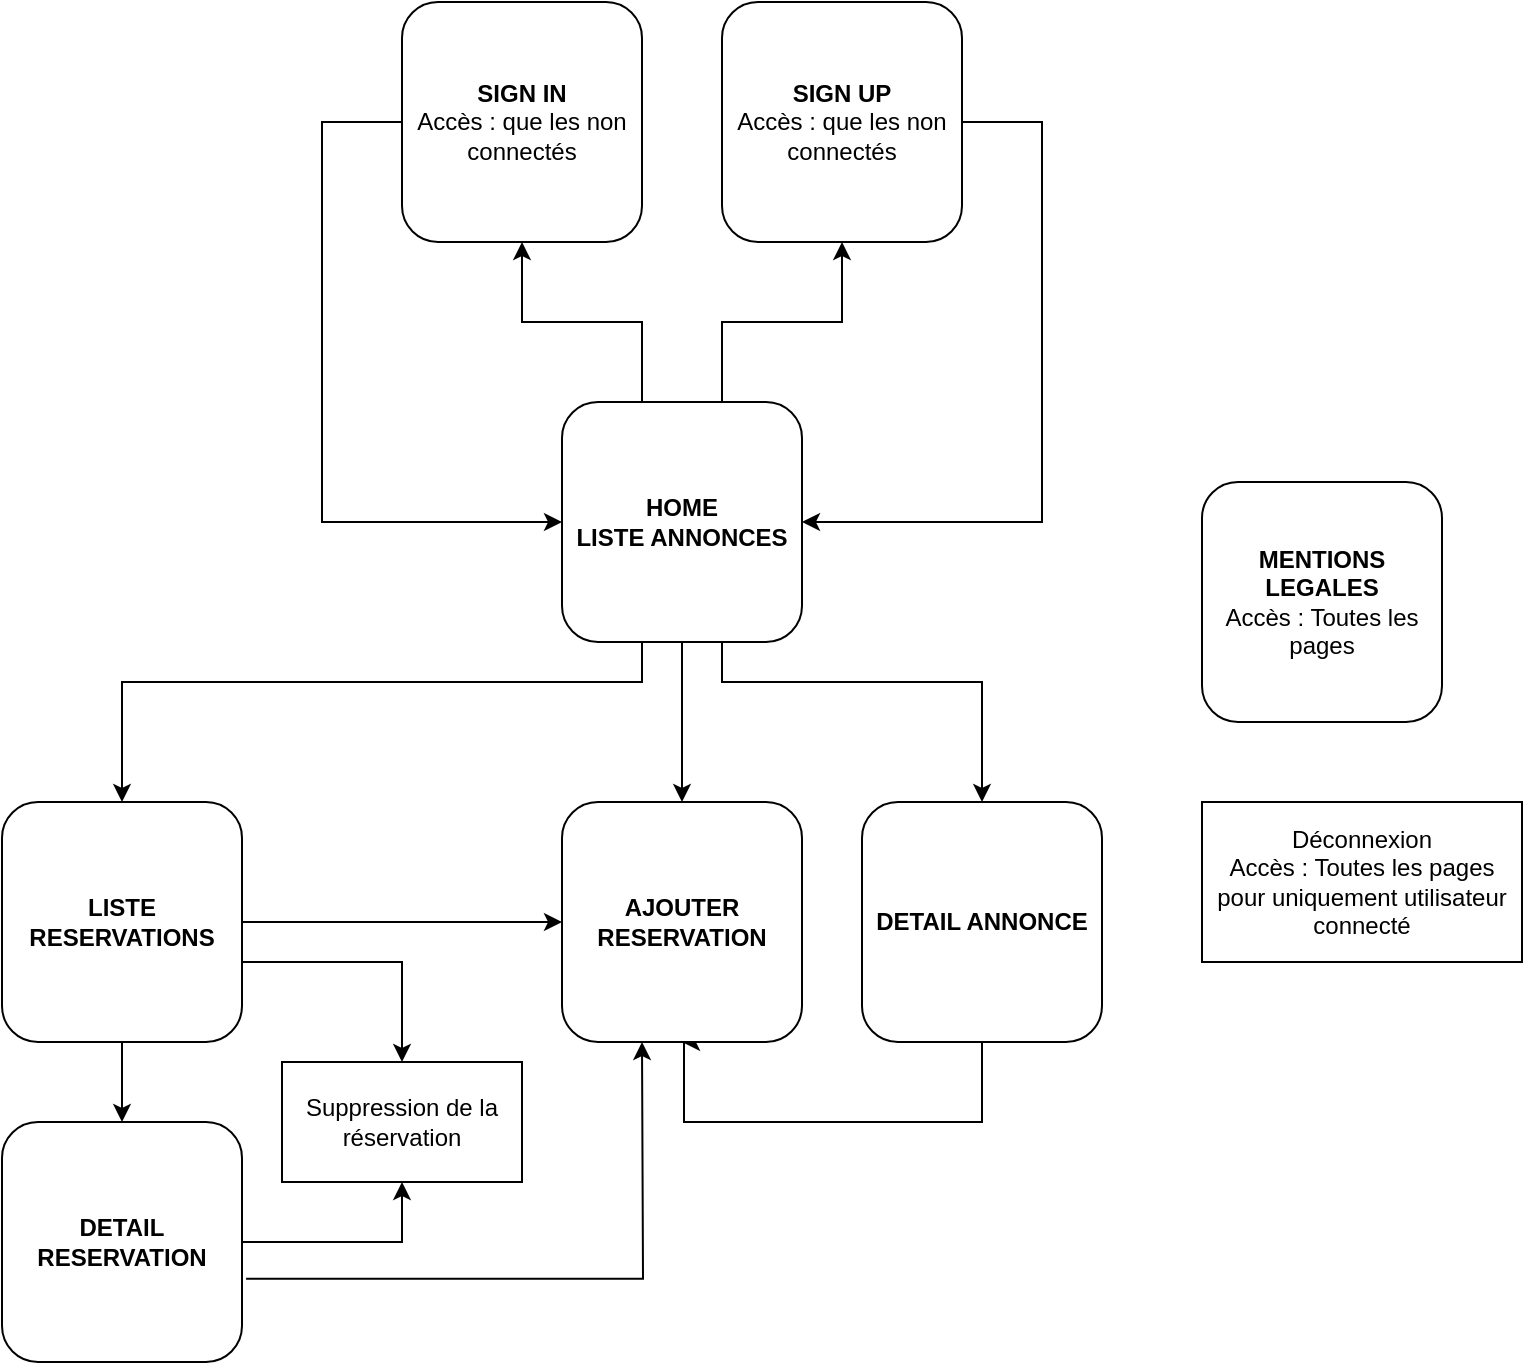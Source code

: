 <mxfile version="25.0.3">
  <diagram id="prtHgNgQTEPvFCAcTncT" name="Page-1">
    <mxGraphModel dx="794" dy="493" grid="1" gridSize="10" guides="1" tooltips="1" connect="1" arrows="1" fold="1" page="1" pageScale="1" pageWidth="827" pageHeight="1169" math="0" shadow="0">
      <root>
        <mxCell id="0" />
        <mxCell id="1" parent="0" />
        <mxCell id="Ms1JmGasTJZOYPKmYcbS-3" style="edgeStyle=orthogonalEdgeStyle;rounded=0;orthogonalLoop=1;jettySize=auto;html=1;entryX=0;entryY=0.5;entryDx=0;entryDy=0;" edge="1" parent="1" target="Mf3q9R09Hzoo0Y9sXTbM-17">
          <mxGeometry relative="1" as="geometry">
            <mxPoint x="170" y="200" as="targetPoint" />
            <mxPoint x="240" y="90" as="sourcePoint" />
            <Array as="points">
              <mxPoint x="240" y="100" />
              <mxPoint x="200" y="100" />
              <mxPoint x="200" y="300" />
            </Array>
          </mxGeometry>
        </mxCell>
        <mxCell id="Mf3q9R09Hzoo0Y9sXTbM-13" value="&lt;div&gt;&lt;b&gt;SIGN IN&lt;/b&gt;&lt;/div&gt;&lt;div&gt;Accès : que les non connectés&lt;/div&gt;" style="rounded=1;whiteSpace=wrap;html=1;" parent="1" vertex="1">
          <mxGeometry x="240" y="40" width="120" height="120" as="geometry" />
        </mxCell>
        <mxCell id="Ms1JmGasTJZOYPKmYcbS-4" style="edgeStyle=orthogonalEdgeStyle;rounded=0;orthogonalLoop=1;jettySize=auto;html=1;exitX=1;exitY=0.5;exitDx=0;exitDy=0;entryX=1;entryY=0.5;entryDx=0;entryDy=0;" edge="1" parent="1" source="Mf3q9R09Hzoo0Y9sXTbM-14" target="Mf3q9R09Hzoo0Y9sXTbM-17">
          <mxGeometry relative="1" as="geometry">
            <mxPoint x="560" y="300" as="targetPoint" />
            <Array as="points">
              <mxPoint x="560" y="100" />
              <mxPoint x="560" y="300" />
            </Array>
          </mxGeometry>
        </mxCell>
        <mxCell id="Mf3q9R09Hzoo0Y9sXTbM-14" value="&lt;b&gt;SIGN UP&lt;/b&gt;&lt;div&gt;Accès : que les non connectés&lt;/div&gt;" style="rounded=1;whiteSpace=wrap;html=1;" parent="1" vertex="1">
          <mxGeometry x="400" y="40" width="120" height="120" as="geometry" />
        </mxCell>
        <mxCell id="Ms1JmGasTJZOYPKmYcbS-1" style="edgeStyle=orthogonalEdgeStyle;rounded=0;orthogonalLoop=1;jettySize=auto;html=1;entryX=0.5;entryY=1;entryDx=0;entryDy=0;" edge="1" parent="1" source="Mf3q9R09Hzoo0Y9sXTbM-17" target="Mf3q9R09Hzoo0Y9sXTbM-13">
          <mxGeometry relative="1" as="geometry">
            <Array as="points">
              <mxPoint x="360" y="200" />
              <mxPoint x="300" y="200" />
            </Array>
          </mxGeometry>
        </mxCell>
        <mxCell id="Ms1JmGasTJZOYPKmYcbS-2" style="edgeStyle=orthogonalEdgeStyle;rounded=0;orthogonalLoop=1;jettySize=auto;html=1;entryX=0.5;entryY=1;entryDx=0;entryDy=0;" edge="1" parent="1" source="Mf3q9R09Hzoo0Y9sXTbM-17" target="Mf3q9R09Hzoo0Y9sXTbM-14">
          <mxGeometry relative="1" as="geometry">
            <Array as="points">
              <mxPoint x="400" y="200" />
              <mxPoint x="460" y="200" />
            </Array>
          </mxGeometry>
        </mxCell>
        <mxCell id="Ms1JmGasTJZOYPKmYcbS-6" style="edgeStyle=orthogonalEdgeStyle;rounded=0;orthogonalLoop=1;jettySize=auto;html=1;entryX=0.5;entryY=0;entryDx=0;entryDy=0;" edge="1" parent="1" source="Mf3q9R09Hzoo0Y9sXTbM-17" target="Mf3q9R09Hzoo0Y9sXTbM-38">
          <mxGeometry relative="1" as="geometry" />
        </mxCell>
        <mxCell id="Ms1JmGasTJZOYPKmYcbS-8" style="edgeStyle=orthogonalEdgeStyle;rounded=0;orthogonalLoop=1;jettySize=auto;html=1;entryX=0.5;entryY=0;entryDx=0;entryDy=0;" edge="1" parent="1" source="Mf3q9R09Hzoo0Y9sXTbM-17" target="Mf3q9R09Hzoo0Y9sXTbM-22">
          <mxGeometry relative="1" as="geometry">
            <Array as="points">
              <mxPoint x="400" y="380" />
              <mxPoint x="530" y="380" />
            </Array>
          </mxGeometry>
        </mxCell>
        <mxCell id="Ms1JmGasTJZOYPKmYcbS-9" style="edgeStyle=orthogonalEdgeStyle;rounded=0;orthogonalLoop=1;jettySize=auto;html=1;entryX=0.5;entryY=0;entryDx=0;entryDy=0;" edge="1" parent="1" source="Mf3q9R09Hzoo0Y9sXTbM-17" target="Mf3q9R09Hzoo0Y9sXTbM-25">
          <mxGeometry relative="1" as="geometry">
            <Array as="points">
              <mxPoint x="360" y="380" />
              <mxPoint x="100" y="380" />
            </Array>
          </mxGeometry>
        </mxCell>
        <mxCell id="Mf3q9R09Hzoo0Y9sXTbM-17" value="&lt;div&gt;&lt;b&gt;HOME&lt;/b&gt;&lt;/div&gt;&lt;div&gt;&lt;b&gt;LISTE ANNONCES&lt;/b&gt;&lt;/div&gt;" style="rounded=1;whiteSpace=wrap;html=1;" parent="1" vertex="1">
          <mxGeometry x="320" y="240" width="120" height="120" as="geometry" />
        </mxCell>
        <mxCell id="Ms1JmGasTJZOYPKmYcbS-10" style="edgeStyle=orthogonalEdgeStyle;rounded=0;orthogonalLoop=1;jettySize=auto;html=1;entryX=0.5;entryY=1;entryDx=0;entryDy=0;" edge="1" parent="1" source="Mf3q9R09Hzoo0Y9sXTbM-22" target="Mf3q9R09Hzoo0Y9sXTbM-38">
          <mxGeometry relative="1" as="geometry">
            <mxPoint x="380" y="640" as="targetPoint" />
            <Array as="points">
              <mxPoint x="530" y="600" />
              <mxPoint x="381" y="600" />
            </Array>
          </mxGeometry>
        </mxCell>
        <mxCell id="Mf3q9R09Hzoo0Y9sXTbM-22" value="&lt;div&gt;&lt;b&gt;DETAIL ANNONCE&lt;/b&gt;&lt;/div&gt;" style="rounded=1;whiteSpace=wrap;html=1;" parent="1" vertex="1">
          <mxGeometry x="470" y="440" width="120" height="120" as="geometry" />
        </mxCell>
        <mxCell id="Ms1JmGasTJZOYPKmYcbS-16" style="edgeStyle=orthogonalEdgeStyle;rounded=0;orthogonalLoop=1;jettySize=auto;html=1;entryX=0.5;entryY=1;entryDx=0;entryDy=0;" edge="1" parent="1" source="Mf3q9R09Hzoo0Y9sXTbM-24" target="Mf3q9R09Hzoo0Y9sXTbM-30">
          <mxGeometry relative="1" as="geometry" />
        </mxCell>
        <mxCell id="Ms1JmGasTJZOYPKmYcbS-17" style="edgeStyle=orthogonalEdgeStyle;rounded=0;orthogonalLoop=1;jettySize=auto;html=1;exitX=1.017;exitY=0.653;exitDx=0;exitDy=0;exitPerimeter=0;" edge="1" parent="1" source="Mf3q9R09Hzoo0Y9sXTbM-24">
          <mxGeometry relative="1" as="geometry">
            <mxPoint x="80" y="720" as="sourcePoint" />
            <mxPoint x="360" y="560" as="targetPoint" />
          </mxGeometry>
        </mxCell>
        <mxCell id="Mf3q9R09Hzoo0Y9sXTbM-24" value="&lt;div&gt;&lt;b&gt;DETAIL RESERVATION&lt;/b&gt;&lt;/div&gt;" style="rounded=1;whiteSpace=wrap;html=1;" parent="1" vertex="1">
          <mxGeometry x="40" y="600" width="120" height="120" as="geometry" />
        </mxCell>
        <mxCell id="Ms1JmGasTJZOYPKmYcbS-11" style="edgeStyle=orthogonalEdgeStyle;rounded=0;orthogonalLoop=1;jettySize=auto;html=1;exitX=0.5;exitY=1;exitDx=0;exitDy=0;entryX=0.5;entryY=0;entryDx=0;entryDy=0;" edge="1" parent="1" source="Mf3q9R09Hzoo0Y9sXTbM-25" target="Mf3q9R09Hzoo0Y9sXTbM-24">
          <mxGeometry relative="1" as="geometry" />
        </mxCell>
        <mxCell id="Ms1JmGasTJZOYPKmYcbS-15" style="edgeStyle=orthogonalEdgeStyle;rounded=0;orthogonalLoop=1;jettySize=auto;html=1;entryX=0.5;entryY=0;entryDx=0;entryDy=0;" edge="1" parent="1" source="Mf3q9R09Hzoo0Y9sXTbM-25" target="Mf3q9R09Hzoo0Y9sXTbM-30">
          <mxGeometry relative="1" as="geometry">
            <Array as="points">
              <mxPoint x="240" y="520" />
            </Array>
          </mxGeometry>
        </mxCell>
        <mxCell id="Ms1JmGasTJZOYPKmYcbS-18" style="edgeStyle=orthogonalEdgeStyle;rounded=0;orthogonalLoop=1;jettySize=auto;html=1;entryX=0;entryY=0.5;entryDx=0;entryDy=0;" edge="1" parent="1" source="Mf3q9R09Hzoo0Y9sXTbM-25" target="Mf3q9R09Hzoo0Y9sXTbM-38">
          <mxGeometry relative="1" as="geometry" />
        </mxCell>
        <mxCell id="Mf3q9R09Hzoo0Y9sXTbM-25" value="&lt;div&gt;&lt;b&gt;LISTE RESERVATIONS&lt;/b&gt;&lt;/div&gt;" style="rounded=1;whiteSpace=wrap;html=1;" parent="1" vertex="1">
          <mxGeometry x="40" y="440" width="120" height="120" as="geometry" />
        </mxCell>
        <mxCell id="Mf3q9R09Hzoo0Y9sXTbM-28" value="&lt;div&gt;&lt;b&gt;MENTIONS LEGALES&lt;/b&gt;&lt;/div&gt;&lt;div&gt;Accès : Toutes les pages&lt;/div&gt;" style="rounded=1;whiteSpace=wrap;html=1;" parent="1" vertex="1">
          <mxGeometry x="640" y="280" width="120" height="120" as="geometry" />
        </mxCell>
        <mxCell id="Mf3q9R09Hzoo0Y9sXTbM-30" value="Suppression de la réservation" style="rounded=0;whiteSpace=wrap;html=1;" parent="1" vertex="1">
          <mxGeometry x="180" y="570" width="120" height="60" as="geometry" />
        </mxCell>
        <mxCell id="Mf3q9R09Hzoo0Y9sXTbM-38" value="&lt;div&gt;&lt;b&gt;AJOUTER RESERVATION&lt;/b&gt;&lt;/div&gt;" style="rounded=1;whiteSpace=wrap;html=1;" parent="1" vertex="1">
          <mxGeometry x="320" y="440" width="120" height="120" as="geometry" />
        </mxCell>
        <mxCell id="Ms1JmGasTJZOYPKmYcbS-19" value="Déconnexion&lt;div&gt;Accès : Toutes les pages pour uniquement utilisateur connecté&lt;/div&gt;" style="rounded=0;whiteSpace=wrap;html=1;" vertex="1" parent="1">
          <mxGeometry x="640" y="440" width="160" height="80" as="geometry" />
        </mxCell>
      </root>
    </mxGraphModel>
  </diagram>
</mxfile>

